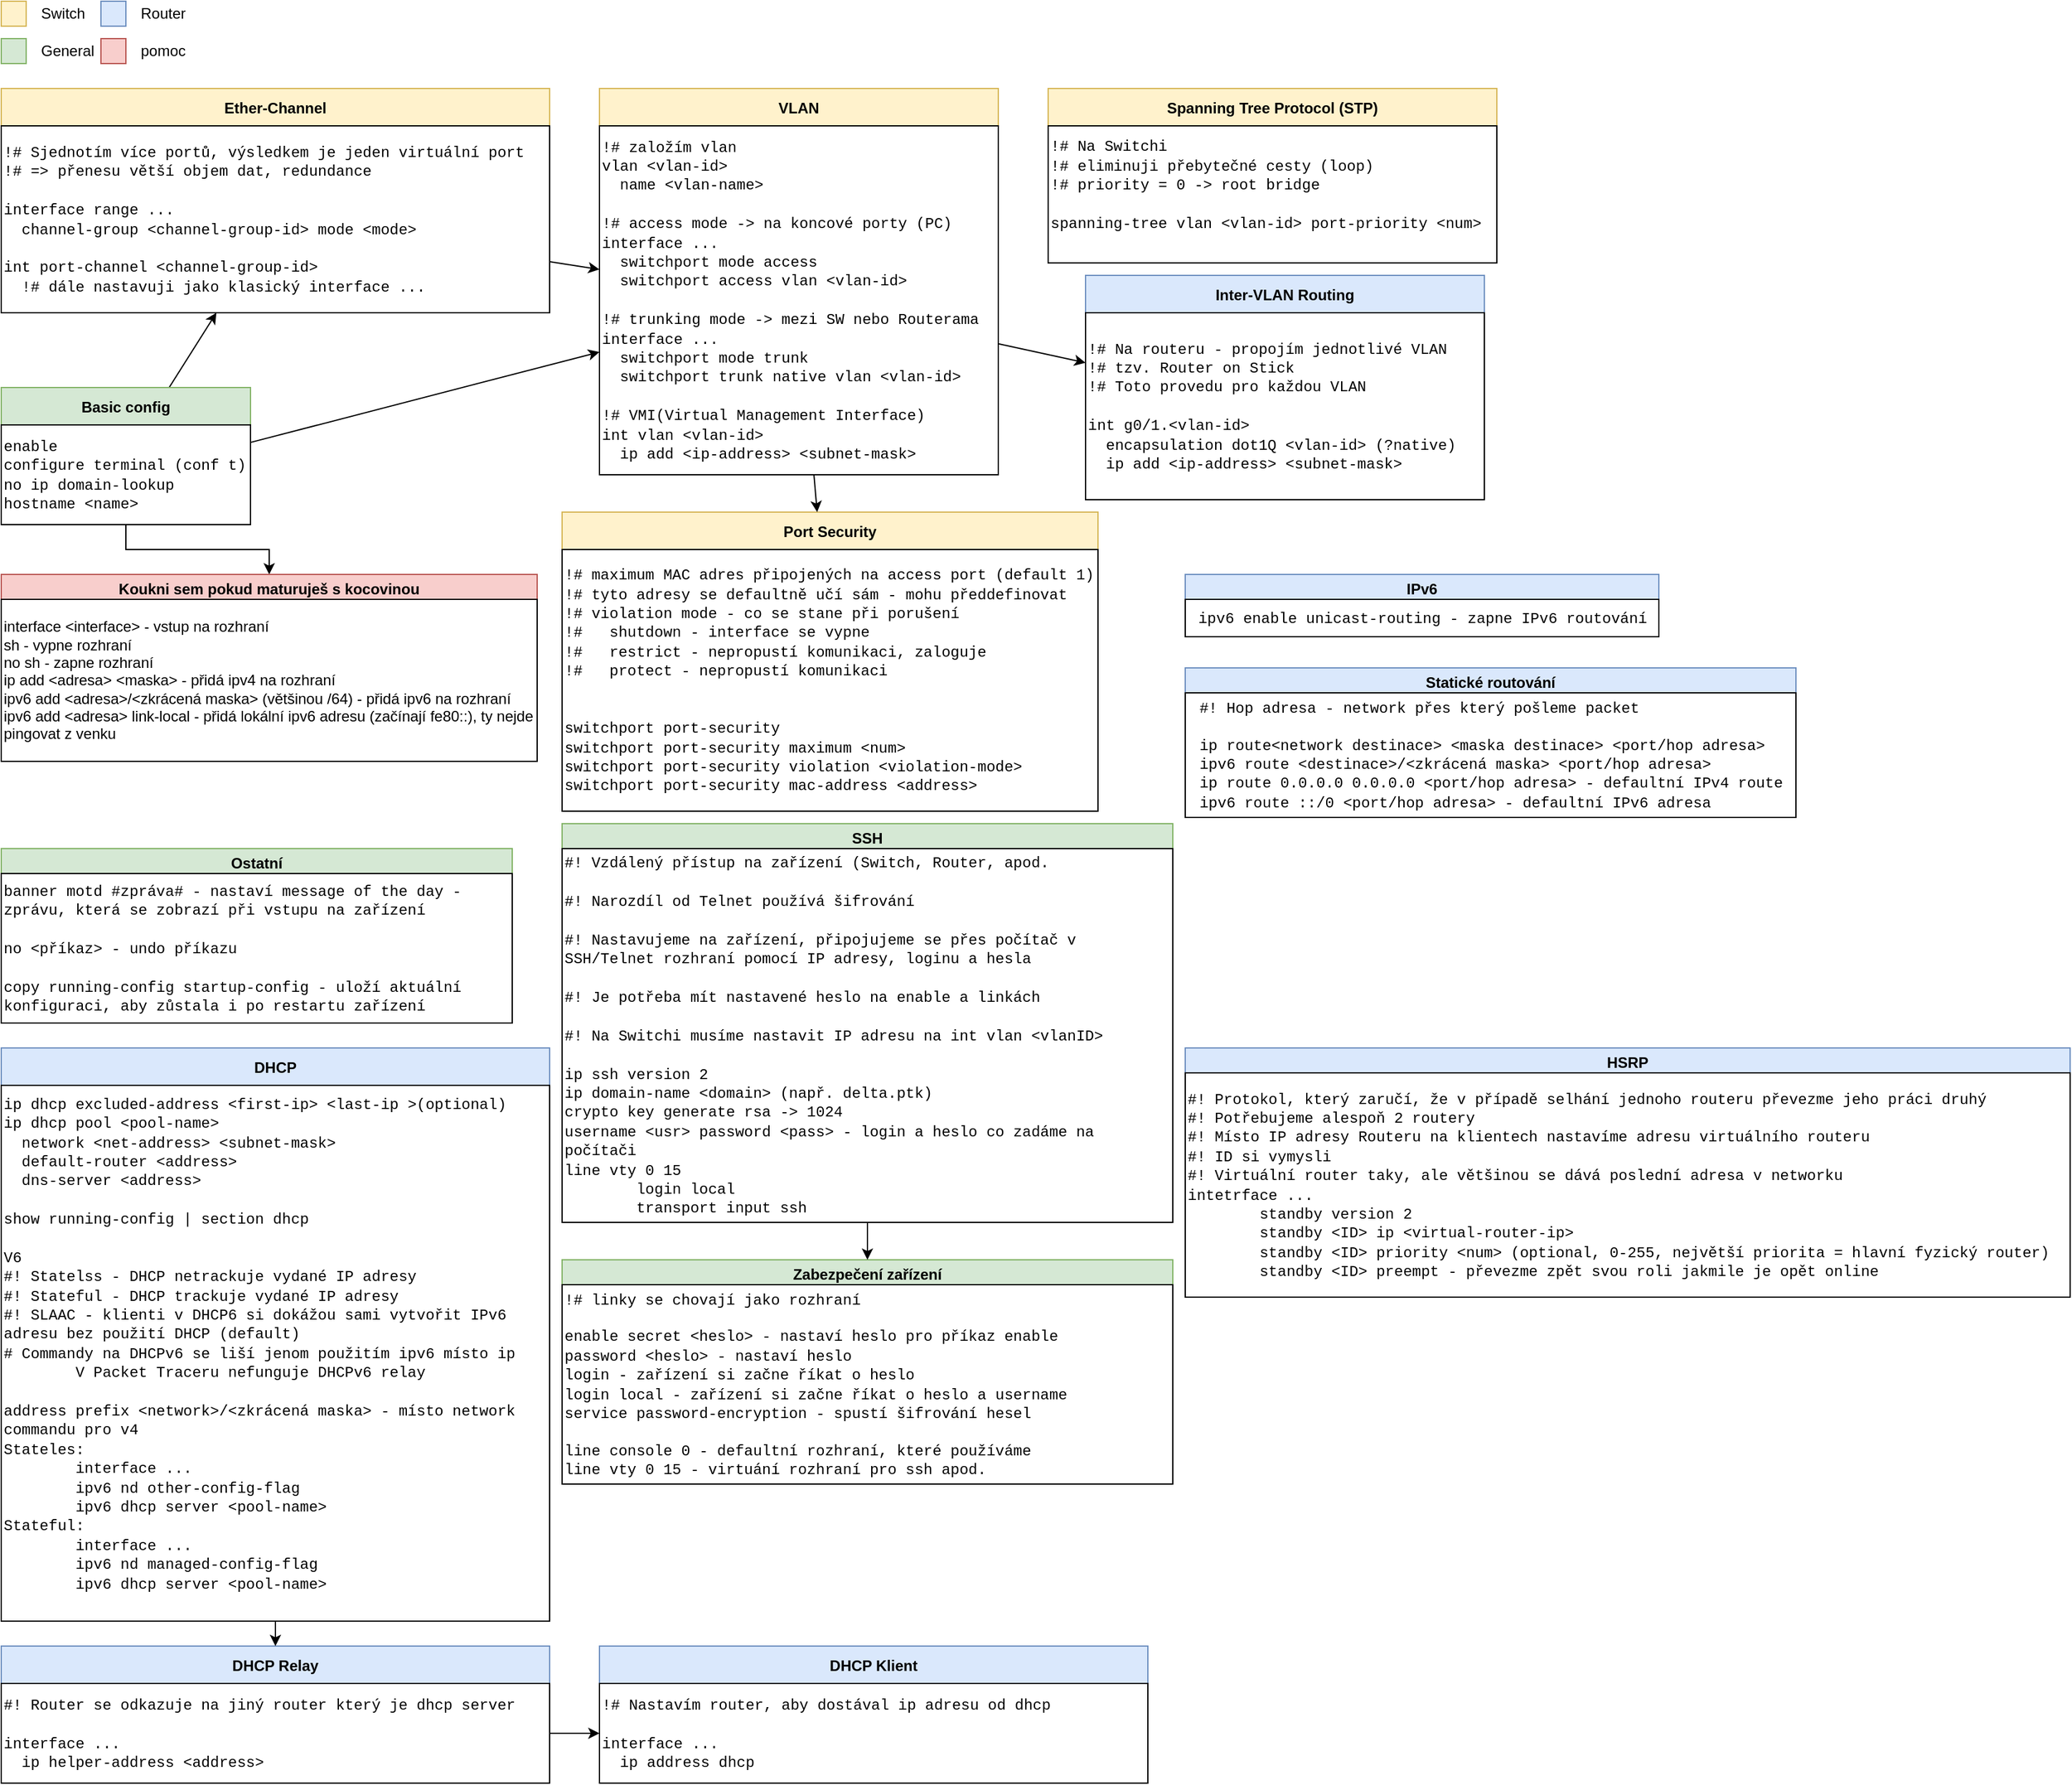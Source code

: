 <mxfile version="24.1.0" type="device">
  <diagram id="8_Qu16BbCxO-XyO2lTJj" name="Page-1">
    <mxGraphModel dx="1366" dy="1973" grid="1" gridSize="10" guides="1" tooltips="1" connect="1" arrows="1" fold="1" page="1" pageScale="1" pageWidth="827" pageHeight="1169" math="0" shadow="0">
      <root>
        <mxCell id="0" />
        <mxCell id="1" parent="0" />
        <mxCell id="lwGD9mk699JmOTdeLKET-12" style="edgeStyle=none;rounded=0;orthogonalLoop=1;jettySize=auto;html=1;" parent="1" source="Eb_Z2xhD77kWlVFTaPqJ-1" target="Eb_Z2xhD77kWlVFTaPqJ-14" edge="1">
          <mxGeometry relative="1" as="geometry" />
        </mxCell>
        <mxCell id="6_cV1c1mmNn6FJcVCxE8-7" style="edgeStyle=orthogonalEdgeStyle;rounded=0;orthogonalLoop=1;jettySize=auto;html=1;exitX=0.5;exitY=1;exitDx=0;exitDy=0;" parent="1" source="Eb_Z2xhD77kWlVFTaPqJ-1" target="6_cV1c1mmNn6FJcVCxE8-5" edge="1">
          <mxGeometry relative="1" as="geometry" />
        </mxCell>
        <mxCell id="Eb_Z2xhD77kWlVFTaPqJ-1" value="Basic config" style="swimlane;fillColor=#d5e8d4;fillStyle=solid;startSize=30;strokeColor=#82b366;" parent="1" vertex="1">
          <mxGeometry x="40" y="40" width="200" height="110" as="geometry">
            <mxRectangle x="220" y="210" width="100" height="30" as="alternateBounds" />
          </mxGeometry>
        </mxCell>
        <mxCell id="Eb_Z2xhD77kWlVFTaPqJ-4" value="&lt;font face=&quot;Courier New&quot;&gt;enable&lt;br&gt;configure terminal (conf t)&lt;br&gt;no ip domain-lookup&lt;br&gt;hostname &amp;lt;name&amp;gt;&lt;/font&gt;" style="rounded=0;whiteSpace=wrap;html=1;fillStyle=solid;fillColor=#FFFFFF;align=left;" parent="Eb_Z2xhD77kWlVFTaPqJ-1" vertex="1">
          <mxGeometry y="30" width="200" height="80" as="geometry" />
        </mxCell>
        <mxCell id="Eb_Z2xhD77kWlVFTaPqJ-6" value="VLAN" style="swimlane;fillColor=#fff2cc;fillStyle=solid;startSize=30;strokeColor=#d6b656;" parent="1" vertex="1">
          <mxGeometry x="520" y="-200" width="320" height="310" as="geometry">
            <mxRectangle x="220" y="210" width="100" height="30" as="alternateBounds" />
          </mxGeometry>
        </mxCell>
        <mxCell id="Eb_Z2xhD77kWlVFTaPqJ-7" value="&lt;font face=&quot;Courier New&quot;&gt;!# založím vlan&lt;br&gt;vlan &amp;lt;vlan-id&amp;gt;&lt;br&gt;&lt;font face=&quot;Courier New&quot;&gt;&amp;nbsp; name &amp;lt;vlan-name&amp;gt;&lt;br&gt;&lt;br&gt;!# access mode -&amp;gt; na koncové porty (PC)&lt;br&gt;interface ...&lt;br&gt;&amp;nbsp; switchport mode access&lt;br&gt;&amp;nbsp; switchport access vlan &amp;lt;vlan-id&amp;gt;&lt;br&gt;&lt;br&gt;!# trunking mode -&amp;gt; mezi SW nebo Routerama&lt;br&gt;interface ...&lt;br&gt;&amp;nbsp; switchport mode trunk&lt;br&gt;&amp;nbsp; switchport trunk native vlan &amp;lt;vlan-id&amp;gt;&lt;br&gt;&lt;br&gt;!# VMI(Virtual Management Interface)&lt;br&gt;int vlan &amp;lt;vlan-id&amp;gt;&lt;br&gt;&amp;nbsp; ip add &amp;lt;ip-address&amp;gt; &amp;lt;subnet-mask&amp;gt;&lt;br&gt;&lt;/font&gt;&lt;/font&gt;" style="rounded=0;whiteSpace=wrap;html=1;fillStyle=solid;fillColor=#FFFFFF;align=left;" parent="Eb_Z2xhD77kWlVFTaPqJ-6" vertex="1">
          <mxGeometry y="30" width="320" height="280" as="geometry" />
        </mxCell>
        <mxCell id="Eb_Z2xhD77kWlVFTaPqJ-8" value="Inter-VLAN Routing" style="swimlane;fillColor=#dae8fc;fillStyle=solid;startSize=30;strokeColor=#6c8ebf;" parent="1" vertex="1">
          <mxGeometry x="910" y="-50" width="320" height="180" as="geometry">
            <mxRectangle x="220" y="210" width="100" height="30" as="alternateBounds" />
          </mxGeometry>
        </mxCell>
        <mxCell id="Eb_Z2xhD77kWlVFTaPqJ-9" value="&lt;font face=&quot;Courier New&quot;&gt;&lt;font face=&quot;Courier New&quot;&gt;!# Na routeru - propojím jednotlivé VLAN&lt;br&gt;!# tzv. Router on Stick&lt;br&gt;!# Toto provedu pro každou VLAN&lt;br&gt;&lt;br&gt;int g0/1.&amp;lt;vlan-id&amp;gt;&lt;br&gt;&amp;nbsp; encapsulation dot1Q &amp;lt;vlan-id&amp;gt; (?native)&lt;br&gt;&amp;nbsp; ip add &amp;lt;ip-address&amp;gt; &amp;lt;subnet-mask&amp;gt;&lt;br&gt;&lt;/font&gt;&lt;/font&gt;" style="rounded=0;whiteSpace=wrap;html=1;fillStyle=solid;fillColor=#FFFFFF;align=left;" parent="Eb_Z2xhD77kWlVFTaPqJ-8" vertex="1">
          <mxGeometry y="30" width="320" height="150" as="geometry" />
        </mxCell>
        <mxCell id="Eb_Z2xhD77kWlVFTaPqJ-11" value="Spanning Tree Protocol (STP)" style="swimlane;fillColor=#fff2cc;fillStyle=solid;startSize=30;strokeColor=#d6b656;" parent="1" vertex="1">
          <mxGeometry x="880" y="-200" width="360" height="140" as="geometry">
            <mxRectangle x="220" y="210" width="100" height="30" as="alternateBounds" />
          </mxGeometry>
        </mxCell>
        <mxCell id="Eb_Z2xhD77kWlVFTaPqJ-12" value="&lt;font face=&quot;Courier New&quot;&gt;&lt;font face=&quot;Courier New&quot;&gt;!# Na Switchi&lt;br&gt;!# eliminuji přebytečné cesty (loop)&lt;br&gt;&lt;/font&gt;&lt;/font&gt;&lt;span style=&quot;font-family: &amp;quot;Courier New&amp;quot;;&quot;&gt;!# priority = 0 -&amp;gt; root bridge&lt;br&gt;&lt;/span&gt;&lt;font face=&quot;Courier New&quot;&gt;&lt;font face=&quot;Courier New&quot;&gt;&lt;br&gt;spanning-tree vlan &amp;lt;vlan-id&amp;gt; port-priority &amp;lt;num&amp;gt;&lt;br&gt;&lt;br&gt;&lt;/font&gt;&lt;/font&gt;" style="rounded=0;whiteSpace=wrap;html=1;fillStyle=solid;fillColor=#FFFFFF;align=left;" parent="Eb_Z2xhD77kWlVFTaPqJ-11" vertex="1">
          <mxGeometry y="30" width="360" height="110" as="geometry" />
        </mxCell>
        <mxCell id="Eb_Z2xhD77kWlVFTaPqJ-13" value="Ether-Channel" style="swimlane;fillColor=#fff2cc;fillStyle=solid;startSize=30;strokeColor=#d6b656;" parent="1" vertex="1">
          <mxGeometry x="40" y="-200" width="440" height="180" as="geometry">
            <mxRectangle x="220" y="210" width="100" height="30" as="alternateBounds" />
          </mxGeometry>
        </mxCell>
        <mxCell id="Eb_Z2xhD77kWlVFTaPqJ-14" value="&lt;font face=&quot;Courier New&quot;&gt;&lt;font face=&quot;Courier New&quot;&gt;!# Sjednotím více portů, výsledkem je jeden virtuální port&lt;br&gt;!# =&amp;gt; přenesu větší objem dat, redundance&lt;br&gt;&lt;br&gt;interface range ...&lt;br&gt;&amp;nbsp; channel-group &amp;lt;channel-group-id&amp;gt; mode &amp;lt;mode&amp;gt;&lt;br&gt;&lt;br&gt;int port-channel &amp;lt;channel-group-id&amp;gt;&lt;br&gt;&amp;nbsp; !# dále nastavuji jako klasický interface ...&lt;br&gt;&lt;/font&gt;&lt;/font&gt;" style="rounded=0;whiteSpace=wrap;html=1;fillStyle=solid;fillColor=#FFFFFF;align=left;" parent="Eb_Z2xhD77kWlVFTaPqJ-13" vertex="1">
          <mxGeometry y="30" width="440" height="150" as="geometry" />
        </mxCell>
        <mxCell id="Eb_Z2xhD77kWlVFTaPqJ-15" style="rounded=0;orthogonalLoop=1;jettySize=auto;html=1;fontFamily=Courier New;" parent="1" source="Eb_Z2xhD77kWlVFTaPqJ-7" target="Eb_Z2xhD77kWlVFTaPqJ-9" edge="1">
          <mxGeometry relative="1" as="geometry" />
        </mxCell>
        <mxCell id="Eb_Z2xhD77kWlVFTaPqJ-16" value="Port Security" style="swimlane;fillColor=#fff2cc;fillStyle=solid;startSize=30;strokeColor=#d6b656;" parent="1" vertex="1">
          <mxGeometry x="490" y="140" width="430" height="240" as="geometry">
            <mxRectangle x="220" y="210" width="100" height="30" as="alternateBounds" />
          </mxGeometry>
        </mxCell>
        <mxCell id="Eb_Z2xhD77kWlVFTaPqJ-17" value="&lt;font face=&quot;Courier New&quot;&gt;&lt;font face=&quot;Courier New&quot;&gt;!# maximum MAC adres připojených na access port (default 1)&lt;br&gt;!# tyto adresy se defaultně učí sám - mohu předdefinovat&amp;nbsp;&lt;/font&gt;&lt;/font&gt;&lt;span style=&quot;font-family: &amp;quot;Courier New&amp;quot;;&quot;&gt;&lt;br&gt;&lt;/span&gt;&lt;font face=&quot;Courier New&quot;&gt;&lt;font face=&quot;Courier New&quot;&gt;!# violation mode - co se stane při porušení&lt;br&gt;!#&amp;nbsp; &amp;nbsp;shutdown - interface se vypne&lt;br&gt;!#&amp;nbsp; &amp;nbsp;restrict - nepropustí komunikaci, zaloguje&lt;br&gt;!#&amp;nbsp; &amp;nbsp;protect - nepropustí komunikaci&lt;br&gt;&lt;br&gt;&lt;br&gt;switchport port-security&lt;br&gt;switchport port-security maximum &amp;lt;num&amp;gt;&lt;br&gt;switchport port-security violation &amp;lt;violation-mode&amp;gt;&lt;br&gt;switchport port-security mac-address &amp;lt;address&amp;gt;&lt;br&gt;&lt;/font&gt;&lt;/font&gt;" style="rounded=0;whiteSpace=wrap;html=1;fillStyle=solid;fillColor=#FFFFFF;align=left;" parent="Eb_Z2xhD77kWlVFTaPqJ-16" vertex="1">
          <mxGeometry y="30" width="430" height="210" as="geometry" />
        </mxCell>
        <mxCell id="lwGD9mk699JmOTdeLKET-1" style="rounded=0;orthogonalLoop=1;jettySize=auto;html=1;" parent="1" source="Eb_Z2xhD77kWlVFTaPqJ-4" target="Eb_Z2xhD77kWlVFTaPqJ-7" edge="1">
          <mxGeometry relative="1" as="geometry" />
        </mxCell>
        <mxCell id="lwGD9mk699JmOTdeLKET-4" value="DHCP" style="swimlane;fillColor=#dae8fc;fillStyle=solid;startSize=30;strokeColor=#6c8ebf;" parent="1" vertex="1">
          <mxGeometry x="40" y="570" width="440" height="460" as="geometry">
            <mxRectangle x="220" y="210" width="100" height="30" as="alternateBounds" />
          </mxGeometry>
        </mxCell>
        <mxCell id="lwGD9mk699JmOTdeLKET-5" value="&lt;font face=&quot;Courier New&quot;&gt;&lt;font face=&quot;Courier New&quot;&gt;ip dhcp excluded-address &amp;lt;first-ip&amp;gt; &amp;lt;&lt;/font&gt;&lt;/font&gt;&lt;font face=&quot;Courier New&quot;&gt;&lt;font face=&quot;Courier New&quot;&gt;last-ip &amp;gt;(optional)&lt;br&gt;ip dhcp pool &amp;lt;pool-name&amp;gt;&lt;br&gt;&amp;nbsp; network &amp;lt;net-address&amp;gt; &amp;lt;subnet-mask&amp;gt;&lt;br&gt;&amp;nbsp; default-router &amp;lt;address&amp;gt;&lt;br&gt;&amp;nbsp; dns-server &amp;lt;address&amp;gt;&lt;br&gt;&lt;br&gt;show running-config | section dhcp&lt;/font&gt;&lt;/font&gt;&lt;div&gt;&lt;font face=&quot;Courier New&quot;&gt;&lt;font face=&quot;Courier New&quot;&gt;&lt;br&gt;&lt;/font&gt;&lt;/font&gt;&lt;/div&gt;&lt;div&gt;&lt;font face=&quot;Courier New&quot;&gt;&lt;font face=&quot;Courier New&quot;&gt;V6&lt;/font&gt;&lt;/font&gt;&lt;/div&gt;&lt;div&gt;&lt;font face=&quot;Courier New&quot;&gt;&lt;font face=&quot;Courier New&quot;&gt;#! Statelss - DHCP netrackuje vydané IP adresy&lt;/font&gt;&lt;/font&gt;&lt;/div&gt;&lt;div&gt;&lt;font face=&quot;Courier New&quot;&gt;#! Stateful - DHCP trackuje vydané IP adresy&lt;/font&gt;&lt;/div&gt;&lt;div&gt;&lt;font face=&quot;Courier New&quot;&gt;#! SLAAC - klienti v DHCP6 si dokážou sami vytvořit IPv6 adresu bez použití DHCP (default)&lt;/font&gt;&lt;/div&gt;&lt;div&gt;&lt;font face=&quot;Courier New&quot;&gt;# Commandy na DHCPv6 se liší jenom použitím ipv6 místo ip&lt;/font&gt;&lt;/div&gt;&lt;div&gt;&lt;font face=&quot;Courier New&quot;&gt;&lt;span style=&quot;white-space: pre;&quot;&gt;&#x9;&lt;/span&gt;V Packet Traceru nefunguje DHCPv6 relay&lt;/font&gt;&lt;/div&gt;&lt;div&gt;&lt;font face=&quot;Courier New&quot;&gt;&lt;br&gt;&lt;/font&gt;&lt;/div&gt;&lt;div&gt;&lt;font face=&quot;Courier New&quot;&gt;address prefix &amp;lt;network&amp;gt;/&amp;lt;zkrácená maska&amp;gt; - místo network commandu pro v4&lt;/font&gt;&lt;/div&gt;&lt;div&gt;&lt;font face=&quot;Courier New&quot;&gt;Stateles:&lt;/font&gt;&lt;/div&gt;&lt;div&gt;&lt;font face=&quot;Courier New&quot;&gt;&lt;span style=&quot;white-space: pre;&quot;&gt;&#x9;&lt;/span&gt;interface ...&lt;/font&gt;&lt;/div&gt;&lt;div&gt;&lt;font face=&quot;Courier New&quot;&gt;&lt;span style=&quot;white-space: pre;&quot;&gt;&#x9;&lt;/span&gt;ipv6 nd other-config-flag&lt;/font&gt;&lt;/div&gt;&lt;div&gt;&lt;font face=&quot;Courier New&quot;&gt;&lt;span style=&quot;white-space: pre;&quot;&gt;&#x9;&lt;/span&gt;ipv6 dhcp server &amp;lt;pool-name&amp;gt;&lt;/font&gt;&lt;/div&gt;&lt;div&gt;&lt;font face=&quot;Courier New&quot;&gt;Stateful:&lt;/font&gt;&lt;/div&gt;&lt;div&gt;&lt;font face=&quot;Courier New&quot;&gt;&lt;span style=&quot;white-space: pre;&quot;&gt;&#x9;&lt;/span&gt;interface ...&lt;br&gt;&lt;/font&gt;&lt;/div&gt;&lt;div&gt;&lt;font face=&quot;Courier New&quot;&gt;&lt;span style=&quot;white-space: pre;&quot;&gt;&#x9;&lt;/span&gt;ipv6 nd managed-config-flag&lt;br&gt;&lt;/font&gt;&lt;/div&gt;&lt;div&gt;&lt;font face=&quot;Courier New&quot;&gt;&lt;span style=&quot;white-space: pre;&quot;&gt;&#x9;&lt;/span&gt;ipv6 dhcp server &amp;lt;pool-name&amp;gt;&lt;br&gt;&lt;/font&gt;&lt;/div&gt;&lt;div&gt;&lt;font face=&quot;Courier New&quot;&gt;&lt;br&gt;&lt;/font&gt;&lt;/div&gt;" style="rounded=0;whiteSpace=wrap;html=1;fillStyle=solid;fillColor=#FFFFFF;align=left;" parent="lwGD9mk699JmOTdeLKET-4" vertex="1">
          <mxGeometry y="30" width="440" height="430" as="geometry" />
        </mxCell>
        <mxCell id="lwGD9mk699JmOTdeLKET-6" value="DHCP Relay" style="swimlane;fillColor=#dae8fc;fillStyle=solid;startSize=30;strokeColor=#6c8ebf;" parent="1" vertex="1">
          <mxGeometry x="40" y="1050" width="440" height="110" as="geometry">
            <mxRectangle x="220" y="210" width="100" height="30" as="alternateBounds" />
          </mxGeometry>
        </mxCell>
        <mxCell id="lwGD9mk699JmOTdeLKET-7" value="&lt;font face=&quot;Courier New&quot;&gt;&lt;font face=&quot;Courier New&quot;&gt;#! Router se odkazuje na jiný router který je dhcp server&lt;br&gt;&lt;br&gt;interface ...&lt;br&gt;&amp;nbsp; ip helper-address &amp;lt;address&amp;gt;&lt;br&gt;&lt;/font&gt;&lt;/font&gt;" style="rounded=0;whiteSpace=wrap;html=1;fillStyle=solid;fillColor=#FFFFFF;align=left;" parent="lwGD9mk699JmOTdeLKET-6" vertex="1">
          <mxGeometry y="30" width="440" height="80" as="geometry" />
        </mxCell>
        <mxCell id="lwGD9mk699JmOTdeLKET-8" value="DHCP Klient" style="swimlane;fillColor=#dae8fc;fillStyle=solid;startSize=30;strokeColor=#6c8ebf;" parent="1" vertex="1">
          <mxGeometry x="520" y="1050" width="440" height="110" as="geometry">
            <mxRectangle x="220" y="210" width="100" height="30" as="alternateBounds" />
          </mxGeometry>
        </mxCell>
        <mxCell id="lwGD9mk699JmOTdeLKET-9" value="&lt;font face=&quot;Courier New&quot;&gt;&lt;font face=&quot;Courier New&quot;&gt;!# Nastavím router, aby dostával ip adresu od dhcp&lt;br&gt;&lt;br&gt;interface ...&lt;br&gt;&amp;nbsp; ip address dhcp&lt;br&gt;&lt;/font&gt;&lt;/font&gt;" style="rounded=0;whiteSpace=wrap;html=1;fillStyle=solid;fillColor=#FFFFFF;align=left;" parent="lwGD9mk699JmOTdeLKET-8" vertex="1">
          <mxGeometry y="30" width="440" height="80" as="geometry" />
        </mxCell>
        <mxCell id="lwGD9mk699JmOTdeLKET-10" style="edgeStyle=none;rounded=0;orthogonalLoop=1;jettySize=auto;html=1;entryX=0.5;entryY=0;entryDx=0;entryDy=0;" parent="1" source="lwGD9mk699JmOTdeLKET-5" target="lwGD9mk699JmOTdeLKET-6" edge="1">
          <mxGeometry relative="1" as="geometry" />
        </mxCell>
        <mxCell id="lwGD9mk699JmOTdeLKET-13" style="edgeStyle=none;rounded=0;orthogonalLoop=1;jettySize=auto;html=1;" parent="1" source="Eb_Z2xhD77kWlVFTaPqJ-14" target="Eb_Z2xhD77kWlVFTaPqJ-7" edge="1">
          <mxGeometry relative="1" as="geometry" />
        </mxCell>
        <mxCell id="lwGD9mk699JmOTdeLKET-17" style="edgeStyle=none;rounded=0;orthogonalLoop=1;jettySize=auto;html=1;" parent="1" source="Eb_Z2xhD77kWlVFTaPqJ-7" target="Eb_Z2xhD77kWlVFTaPqJ-16" edge="1">
          <mxGeometry relative="1" as="geometry" />
        </mxCell>
        <mxCell id="kf03Y7dqr1xHIIaaIydt-1" value="Zabezpečení zařízení" style="swimlane;whiteSpace=wrap;html=1;fillColor=#d5e8d4;strokeColor=#82b366;" parent="1" vertex="1">
          <mxGeometry x="490" y="740" width="490" height="180" as="geometry" />
        </mxCell>
        <mxCell id="kf03Y7dqr1xHIIaaIydt-5" value="&lt;div&gt;&lt;font face=&quot;Courier New&quot;&gt;!# linky se chovají jako rozhraní&lt;/font&gt;&lt;/div&gt;&lt;div&gt;&lt;font face=&quot;sasUecvsUHOIPkqvlJbx&quot;&gt;&lt;br&gt;&lt;/font&gt;&lt;/div&gt;&lt;div&gt;&lt;font face=&quot;Courier New&quot;&gt;enable secret &amp;lt;heslo&amp;gt; - nastaví heslo pro příkaz enable&lt;/font&gt;&lt;/div&gt;&lt;font face=&quot;Courier New&quot;&gt;password &amp;lt;heslo&amp;gt; - nastaví heslo&lt;/font&gt;&lt;div&gt;&lt;font face=&quot;Courier New&quot;&gt;login - zařízení si začne říkat o heslo&lt;/font&gt;&lt;/div&gt;&lt;div&gt;&lt;font face=&quot;Courier New&quot;&gt;login local - zařízení si začne říkat o heslo a username&lt;/font&gt;&lt;/div&gt;&lt;div&gt;&lt;font face=&quot;Courier New&quot;&gt;service password-encryption - spustí šifrování hesel&lt;/font&gt;&lt;/div&gt;&lt;div&gt;&lt;font face=&quot;TMWnewfD7SI-Iq0p1zYU&quot;&gt;&lt;br&gt;&lt;/font&gt;&lt;/div&gt;&lt;div&gt;&lt;font face=&quot;Courier New&quot;&gt;line console 0 - defaultní rozhraní, které používáme&lt;/font&gt;&lt;/div&gt;&lt;div&gt;&lt;font face=&quot;Courier New&quot;&gt;line vty 0 15 - virtuání rozhraní pro ssh apod.&lt;/font&gt;&lt;/div&gt;" style="text;html=1;align=left;verticalAlign=middle;whiteSpace=wrap;rounded=0;fillColor=default;strokeColor=default;" parent="kf03Y7dqr1xHIIaaIydt-1" vertex="1">
          <mxGeometry y="20" width="490" height="160" as="geometry" />
        </mxCell>
        <mxCell id="kf03Y7dqr1xHIIaaIydt-6" value="Ostatní" style="swimlane;whiteSpace=wrap;html=1;fillColor=#d5e8d4;strokeColor=#82b366;" parent="1" vertex="1">
          <mxGeometry x="40" y="410" width="410" height="140" as="geometry" />
        </mxCell>
        <mxCell id="kf03Y7dqr1xHIIaaIydt-7" value="&lt;div&gt;&lt;font face=&quot;Courier New&quot;&gt;banner motd #zpráva# - nastaví message of the day - zprávu, která se zobrazí při vstupu na zařízení&lt;/font&gt;&lt;/div&gt;&lt;div&gt;&lt;font face=&quot;Courier New&quot;&gt;&lt;br&gt;&lt;/font&gt;&lt;/div&gt;&lt;div&gt;&lt;font face=&quot;Courier New&quot;&gt;no &amp;lt;příkaz&amp;gt; - undo příkazu&lt;/font&gt;&lt;/div&gt;&lt;div&gt;&lt;font face=&quot;Courier New&quot;&gt;&lt;br&gt;&lt;/font&gt;&lt;/div&gt;&lt;div&gt;&lt;font face=&quot;Courier New&quot;&gt;copy running-config startup-config - uloží aktuální konfiguraci, aby zůstala i po restartu zařízení&lt;/font&gt;&lt;/div&gt;" style="text;html=1;align=left;verticalAlign=middle;whiteSpace=wrap;rounded=0;fillColor=default;strokeColor=default;" parent="kf03Y7dqr1xHIIaaIydt-6" vertex="1">
          <mxGeometry y="20" width="410" height="120" as="geometry" />
        </mxCell>
        <mxCell id="6_cV1c1mmNn6FJcVCxE8-1" value="SSH" style="swimlane;whiteSpace=wrap;html=1;fillColor=#d5e8d4;strokeColor=#82b366;" parent="1" vertex="1">
          <mxGeometry x="490" y="390" width="490" height="320" as="geometry" />
        </mxCell>
        <mxCell id="6_cV1c1mmNn6FJcVCxE8-2" value="&lt;font face=&quot;Courier New&quot;&gt;#! Vzdálený přístup na zařízení (Switch, Router, apod.&lt;/font&gt;&lt;div&gt;&lt;font face=&quot;Courier New&quot;&gt;&lt;br&gt;&lt;/font&gt;&lt;div&gt;&lt;font face=&quot;Courier New&quot;&gt;#! Narozdíl od Telnet používá šifrování&lt;/font&gt;&lt;/div&gt;&lt;div&gt;&lt;font face=&quot;Courier New&quot;&gt;&lt;br&gt;&lt;/font&gt;&lt;/div&gt;&lt;div&gt;&lt;font face=&quot;Courier New&quot;&gt;#! Nastavujeme na zařízení, připojujeme se přes počítač v SSH/Telnet rozhraní pomocí IP adresy, loginu a hesla&lt;/font&gt;&lt;/div&gt;&lt;div&gt;&lt;font face=&quot;Courier New&quot;&gt;&lt;br&gt;&lt;/font&gt;&lt;/div&gt;&lt;div&gt;&lt;font face=&quot;Courier New&quot;&gt;#! Je potřeba mít nastavené heslo na enable a linkách&lt;/font&gt;&lt;/div&gt;&lt;div&gt;&lt;font face=&quot;Courier New&quot;&gt;&lt;br&gt;&lt;/font&gt;&lt;/div&gt;&lt;div&gt;&lt;font face=&quot;Courier New&quot;&gt;#! Na Switchi musíme nastavit IP adresu na int vlan &amp;lt;vlanID&amp;gt;&lt;/font&gt;&lt;/div&gt;&lt;div&gt;&lt;font face=&quot;Courier New&quot;&gt;&lt;br&gt;&lt;/font&gt;&lt;/div&gt;&lt;div&gt;&lt;font face=&quot;Courier New&quot;&gt;ip ssh version 2&lt;/font&gt;&lt;/div&gt;&lt;div&gt;&lt;font face=&quot;Courier New&quot;&gt;ip domain-name &amp;lt;domain&amp;gt; (např. delta.ptk)&lt;/font&gt;&lt;/div&gt;&lt;div&gt;&lt;font face=&quot;Courier New&quot;&gt;crypto key generate rsa -&amp;gt; 1024&lt;/font&gt;&lt;/div&gt;&lt;div&gt;&lt;font face=&quot;Courier New&quot;&gt;username &amp;lt;usr&amp;gt; password &amp;lt;pass&amp;gt; - login a heslo co zadáme na počítači&lt;/font&gt;&lt;/div&gt;&lt;div&gt;&lt;font face=&quot;Courier New&quot;&gt;line vty 0 15&lt;/font&gt;&lt;/div&gt;&lt;div&gt;&lt;font face=&quot;Courier New&quot;&gt;&lt;span style=&quot;white-space: pre;&quot;&gt;&#x9;&lt;/span&gt;login local&lt;br&gt;&lt;/font&gt;&lt;/div&gt;&lt;div&gt;&lt;font face=&quot;Courier New&quot;&gt;&lt;span style=&quot;white-space: pre;&quot;&gt;&#x9;&lt;/span&gt;transport input ssh&lt;br&gt;&lt;/font&gt;&lt;/div&gt;&lt;/div&gt;" style="text;html=1;align=left;verticalAlign=middle;whiteSpace=wrap;rounded=0;fillColor=default;strokeColor=default;" parent="6_cV1c1mmNn6FJcVCxE8-1" vertex="1">
          <mxGeometry y="20" width="490" height="300" as="geometry" />
        </mxCell>
        <mxCell id="6_cV1c1mmNn6FJcVCxE8-4" style="edgeStyle=orthogonalEdgeStyle;rounded=0;orthogonalLoop=1;jettySize=auto;html=1;exitX=0.5;exitY=1;exitDx=0;exitDy=0;entryX=0.5;entryY=0;entryDx=0;entryDy=0;" parent="1" source="6_cV1c1mmNn6FJcVCxE8-2" target="kf03Y7dqr1xHIIaaIydt-1" edge="1">
          <mxGeometry relative="1" as="geometry" />
        </mxCell>
        <mxCell id="6_cV1c1mmNn6FJcVCxE8-5" value="Koukni sem pokud maturuješ s kocovinou" style="swimlane;whiteSpace=wrap;html=1;fillColor=#f8cecc;strokeColor=#b85450;" parent="1" vertex="1">
          <mxGeometry x="40" y="190" width="430" height="150" as="geometry">
            <mxRectangle x="40" y="190" width="260" height="30" as="alternateBounds" />
          </mxGeometry>
        </mxCell>
        <mxCell id="6_cV1c1mmNn6FJcVCxE8-6" value="&lt;div&gt;interface &amp;lt;interface&amp;gt; - vstup na rozhraní&lt;br&gt;&lt;/div&gt;&lt;div&gt;sh - vypne rozhraní&lt;/div&gt;&lt;div&gt;no sh - zapne rozhraní&lt;/div&gt;ip add &amp;lt;adresa&amp;gt; &amp;lt;maska&amp;gt; - přidá ipv4 na rozhraní&lt;div&gt;ipv6 add &amp;lt;adresa&amp;gt;/&amp;lt;zkrácená maska&amp;gt; (většinou /64) - přidá ipv6 na rozhraní&lt;/div&gt;&lt;div&gt;ipv6 add &amp;lt;adresa&amp;gt; link-local - přidá lokální ipv6 adresu (začínají fe80::), ty nejde pingovat z venku&lt;/div&gt;" style="text;html=1;align=left;verticalAlign=middle;whiteSpace=wrap;rounded=0;fillColor=default;strokeColor=default;" parent="6_cV1c1mmNn6FJcVCxE8-5" vertex="1">
          <mxGeometry y="20" width="430" height="130" as="geometry" />
        </mxCell>
        <mxCell id="6_cV1c1mmNn6FJcVCxE8-8" value="IPv6" style="swimlane;whiteSpace=wrap;html=1;fillColor=#dae8fc;strokeColor=#6c8ebf;" parent="1" vertex="1">
          <mxGeometry x="990" y="190" width="380" height="50" as="geometry" />
        </mxCell>
        <mxCell id="6_cV1c1mmNn6FJcVCxE8-9" value="&lt;font face=&quot;Courier New&quot;&gt;ipv6 enable unicast-routing - zapne IPv6 routování&lt;/font&gt;" style="text;html=1;align=center;verticalAlign=middle;resizable=0;points=[];autosize=1;strokeColor=default;fillColor=default;" parent="6_cV1c1mmNn6FJcVCxE8-8" vertex="1">
          <mxGeometry y="20" width="380" height="30" as="geometry" />
        </mxCell>
        <mxCell id="6_cV1c1mmNn6FJcVCxE8-10" value="Statické routování" style="swimlane;whiteSpace=wrap;html=1;fillColor=#dae8fc;strokeColor=#6c8ebf;" parent="1" vertex="1">
          <mxGeometry x="990" y="265" width="490" height="115" as="geometry" />
        </mxCell>
        <mxCell id="6_cV1c1mmNn6FJcVCxE8-11" value="&lt;div style=&quot;text-align: left;&quot;&gt;&lt;font face=&quot;Courier New&quot;&gt;#! Hop adresa - network přes který pošleme packet&lt;/font&gt;&lt;/div&gt;&lt;div style=&quot;text-align: left;&quot;&gt;&lt;font face=&quot;Courier New&quot;&gt;&lt;br&gt;&lt;/font&gt;&lt;/div&gt;&lt;font face=&quot;Courier New&quot;&gt;&lt;div style=&quot;text-align: left;&quot;&gt;&lt;span style=&quot;background-color: initial;&quot;&gt;ip route&amp;lt;network destinace&amp;gt; &amp;lt;maska destinace&amp;gt; &amp;lt;port/hop adresa&amp;gt;&lt;/span&gt;&lt;/div&gt;&lt;/font&gt;&lt;div style=&quot;text-align: left;&quot;&gt;&lt;font face=&quot;Courier New&quot;&gt;ipv6 route &amp;lt;destinace&amp;gt;/&amp;lt;zkrácená maska&amp;gt; &amp;lt;port/hop adresa&amp;gt;&lt;/font&gt;&lt;/div&gt;&lt;div style=&quot;text-align: left;&quot;&gt;&lt;font face=&quot;Courier New&quot;&gt;ip route 0.0.0.0 0.0.0.0 &amp;lt;port/hop adresa&amp;gt; - defaultní IPv4 route&lt;/font&gt;&lt;/div&gt;&lt;div style=&quot;text-align: left;&quot;&gt;&lt;font face=&quot;Courier New&quot;&gt;ipv6 route ::/0 &amp;lt;port/hop adresa&amp;gt; - defaultní IPv6 adresa&lt;/font&gt;&lt;/div&gt;" style="text;html=1;align=center;verticalAlign=middle;resizable=0;points=[];autosize=1;strokeColor=default;fillColor=default;" parent="6_cV1c1mmNn6FJcVCxE8-10" vertex="1">
          <mxGeometry y="20" width="490" height="100" as="geometry" />
        </mxCell>
        <mxCell id="6_cV1c1mmNn6FJcVCxE8-12" value="" style="rounded=0;whiteSpace=wrap;html=1;fillColor=#fff2cc;strokeColor=#d6b656;" parent="1" vertex="1">
          <mxGeometry x="40" y="-270" width="20" height="20" as="geometry" />
        </mxCell>
        <mxCell id="6_cV1c1mmNn6FJcVCxE8-13" value="Switch" style="text;html=1;align=left;verticalAlign=middle;whiteSpace=wrap;rounded=0;fillColor=default;" parent="1" vertex="1">
          <mxGeometry x="70" y="-270" width="40" height="20" as="geometry" />
        </mxCell>
        <mxCell id="6_cV1c1mmNn6FJcVCxE8-14" value="" style="rounded=0;whiteSpace=wrap;html=1;fillColor=#dae8fc;strokeColor=#6c8ebf;" parent="1" vertex="1">
          <mxGeometry x="120" y="-270" width="20" height="20" as="geometry" />
        </mxCell>
        <mxCell id="6_cV1c1mmNn6FJcVCxE8-15" value="Router" style="text;html=1;align=left;verticalAlign=middle;whiteSpace=wrap;rounded=0;fillColor=default;" parent="1" vertex="1">
          <mxGeometry x="150" y="-270" width="40" height="20" as="geometry" />
        </mxCell>
        <mxCell id="6_cV1c1mmNn6FJcVCxE8-16" value="" style="rounded=0;whiteSpace=wrap;html=1;fillColor=#d5e8d4;strokeColor=#82b366;" parent="1" vertex="1">
          <mxGeometry x="40" y="-240" width="20" height="20" as="geometry" />
        </mxCell>
        <mxCell id="6_cV1c1mmNn6FJcVCxE8-17" value="General" style="text;html=1;align=left;verticalAlign=middle;whiteSpace=wrap;rounded=0;fillColor=default;" parent="1" vertex="1">
          <mxGeometry x="70" y="-240" width="40" height="20" as="geometry" />
        </mxCell>
        <mxCell id="6_cV1c1mmNn6FJcVCxE8-18" value="" style="rounded=0;whiteSpace=wrap;html=1;fillColor=#f8cecc;strokeColor=#b85450;" parent="1" vertex="1">
          <mxGeometry x="120" y="-240" width="20" height="20" as="geometry" />
        </mxCell>
        <mxCell id="6_cV1c1mmNn6FJcVCxE8-19" value="pomoc" style="text;html=1;align=left;verticalAlign=middle;whiteSpace=wrap;rounded=0;fillColor=default;" parent="1" vertex="1">
          <mxGeometry x="150" y="-240" width="40" height="20" as="geometry" />
        </mxCell>
        <mxCell id="yHLlbmvYcz_uQjiX41VN-1" style="edgeStyle=orthogonalEdgeStyle;rounded=0;orthogonalLoop=1;jettySize=auto;html=1;exitX=1;exitY=0.5;exitDx=0;exitDy=0;entryX=0;entryY=0.5;entryDx=0;entryDy=0;" edge="1" parent="1" source="lwGD9mk699JmOTdeLKET-7" target="lwGD9mk699JmOTdeLKET-9">
          <mxGeometry relative="1" as="geometry" />
        </mxCell>
        <mxCell id="yHLlbmvYcz_uQjiX41VN-2" value="HSRP" style="swimlane;whiteSpace=wrap;html=1;fillColor=#dae8fc;strokeColor=#6c8ebf;startSize=23;" vertex="1" parent="1">
          <mxGeometry x="990" y="570" width="710" height="200" as="geometry" />
        </mxCell>
        <mxCell id="yHLlbmvYcz_uQjiX41VN-3" value="&lt;font face=&quot;Courier New&quot;&gt;#! Protokol, který zaručí, že v případě selhání jednoho routeru převezme jeho práci druhý&lt;/font&gt;&lt;div&gt;&lt;font face=&quot;Courier New&quot;&gt;#! Potřebujeme alespoň 2 routery&lt;/font&gt;&lt;/div&gt;&lt;div&gt;&lt;font face=&quot;Courier New&quot;&gt;#! Místo IP adresy Routeru na klientech nastavíme adresu virtuálního routeru&lt;/font&gt;&lt;/div&gt;&lt;div&gt;&lt;font face=&quot;Courier New&quot;&gt;#! ID si vymysli&lt;/font&gt;&lt;/div&gt;&lt;div&gt;&lt;font face=&quot;Courier New&quot;&gt;#! Virtuální router taky, ale většinou se dává poslední adresa v networku&lt;/font&gt;&lt;/div&gt;&lt;div&gt;&lt;font face=&quot;Courier New&quot;&gt;intetrface ...&lt;/font&gt;&lt;/div&gt;&lt;div&gt;&lt;font face=&quot;Courier New&quot;&gt;&lt;span style=&quot;white-space: pre;&quot;&gt;&#x9;&lt;/span&gt;standby version 2&lt;br&gt;&lt;/font&gt;&lt;/div&gt;&lt;div&gt;&lt;font face=&quot;Courier New&quot;&gt;&lt;span style=&quot;white-space: pre;&quot;&gt;&#x9;&lt;/span&gt;standby &amp;lt;ID&amp;gt; ip &amp;lt;virtual-router-ip&amp;gt;&lt;br&gt;&lt;/font&gt;&lt;/div&gt;&lt;div&gt;&lt;font face=&quot;Courier New&quot;&gt;&lt;span style=&quot;white-space: pre;&quot;&gt;&#x9;&lt;/span&gt;standby &amp;lt;ID&amp;gt; priority &amp;lt;num&amp;gt; (optional, 0-255, největší priorita = hlavní fyzický router)&lt;br&gt;&lt;/font&gt;&lt;/div&gt;&lt;div&gt;&lt;font face=&quot;Courier New&quot;&gt;&lt;span style=&quot;white-space: pre;&quot;&gt;&#x9;&lt;/span&gt;standby &amp;lt;ID&amp;gt; preempt - převezme zpět svou roli jakmile je opět online&lt;br&gt;&lt;/font&gt;&lt;/div&gt;" style="text;html=1;align=left;verticalAlign=middle;resizable=1;points=[];autosize=1;strokeColor=default;fillColor=default;movable=1;rotatable=1;deletable=1;editable=1;locked=0;connectable=1;" vertex="1" parent="yHLlbmvYcz_uQjiX41VN-2">
          <mxGeometry y="20" width="710" height="180" as="geometry" />
        </mxCell>
      </root>
    </mxGraphModel>
  </diagram>
</mxfile>
